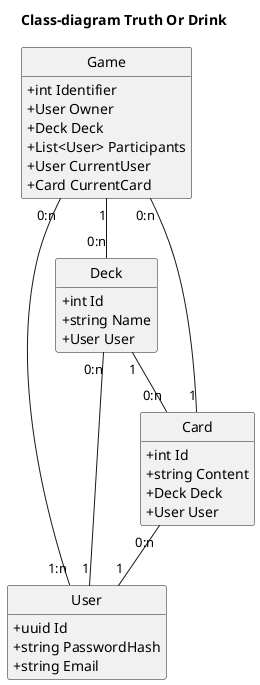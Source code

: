 @startuml
hide circle
hide empty members
skinparam classAttributeIconSize 0
skinparam packageStyle rectangle
title Class-diagram Truth Or Drink


class User {
    +uuid Id
    +string PasswordHash
    +string Email
}

class Deck {
    +int Id
    +string Name
    +User User
}

class Card {
    +int Id
    +string Content
    +Deck Deck
    +User User
    }

class Game {
    +int Identifier
    +User Owner
    +Deck Deck
    +List<User> Participants
    +User CurrentUser
    +Card CurrentCard
}

Card "0:n" -- "1" User
Deck "0:n" -- "1" User
Game "0:n" -- "1:n" User
Game "0:n" -- "1" Card
Deck "1" -- "0:n" Card
Game "1" -- "0:n" Deck

@enduml